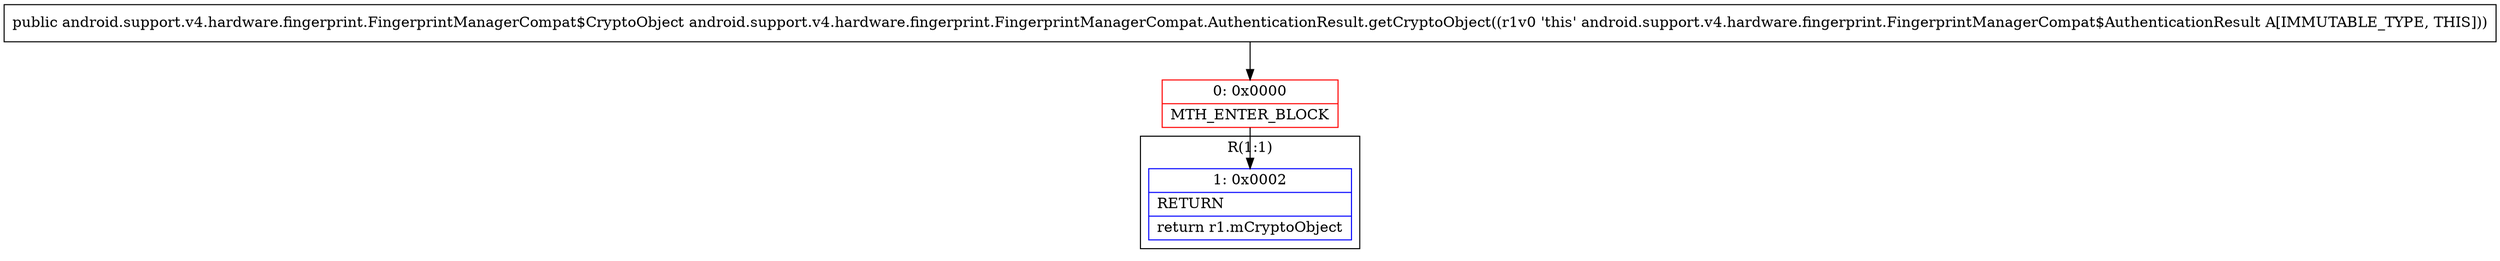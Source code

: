 digraph "CFG forandroid.support.v4.hardware.fingerprint.FingerprintManagerCompat.AuthenticationResult.getCryptoObject()Landroid\/support\/v4\/hardware\/fingerprint\/FingerprintManagerCompat$CryptoObject;" {
subgraph cluster_Region_983465938 {
label = "R(1:1)";
node [shape=record,color=blue];
Node_1 [shape=record,label="{1\:\ 0x0002|RETURN\l|return r1.mCryptoObject\l}"];
}
Node_0 [shape=record,color=red,label="{0\:\ 0x0000|MTH_ENTER_BLOCK\l}"];
MethodNode[shape=record,label="{public android.support.v4.hardware.fingerprint.FingerprintManagerCompat$CryptoObject android.support.v4.hardware.fingerprint.FingerprintManagerCompat.AuthenticationResult.getCryptoObject((r1v0 'this' android.support.v4.hardware.fingerprint.FingerprintManagerCompat$AuthenticationResult A[IMMUTABLE_TYPE, THIS])) }"];
MethodNode -> Node_0;
Node_0 -> Node_1;
}

